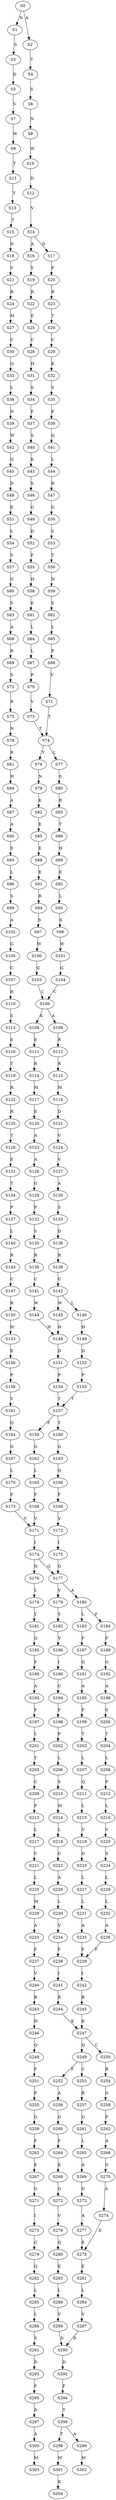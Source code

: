 strict digraph  {
	S0 -> S1 [ label = N ];
	S0 -> S2 [ label = A ];
	S1 -> S3 [ label = S ];
	S2 -> S4 [ label = T ];
	S3 -> S5 [ label = D ];
	S4 -> S6 [ label = S ];
	S5 -> S7 [ label = S ];
	S6 -> S8 [ label = N ];
	S7 -> S9 [ label = W ];
	S8 -> S10 [ label = W ];
	S9 -> S11 [ label = T ];
	S10 -> S12 [ label = D ];
	S11 -> S13 [ label = T ];
	S12 -> S14 [ label = V ];
	S13 -> S15 [ label = T ];
	S14 -> S16 [ label = A ];
	S14 -> S17 [ label = D ];
	S15 -> S18 [ label = N ];
	S16 -> S19 [ label = Y ];
	S17 -> S20 [ label = F ];
	S18 -> S21 [ label = V ];
	S19 -> S22 [ label = R ];
	S20 -> S23 [ label = R ];
	S21 -> S24 [ label = R ];
	S22 -> S25 [ label = E ];
	S23 -> S26 [ label = T ];
	S24 -> S27 [ label = M ];
	S25 -> S28 [ label = C ];
	S26 -> S29 [ label = C ];
	S27 -> S30 [ label = C ];
	S28 -> S31 [ label = H ];
	S29 -> S32 [ label = K ];
	S30 -> S33 [ label = Q ];
	S31 -> S34 [ label = S ];
	S32 -> S35 [ label = S ];
	S33 -> S36 [ label = L ];
	S34 -> S37 [ label = F ];
	S35 -> S38 [ label = P ];
	S36 -> S39 [ label = N ];
	S37 -> S40 [ label = S ];
	S38 -> S41 [ label = Q ];
	S39 -> S42 [ label = W ];
	S40 -> S43 [ label = K ];
	S41 -> S44 [ label = L ];
	S42 -> S45 [ label = Q ];
	S43 -> S46 [ label = S ];
	S44 -> S47 [ label = R ];
	S45 -> S48 [ label = D ];
	S46 -> S49 [ label = G ];
	S47 -> S50 [ label = G ];
	S48 -> S51 [ label = E ];
	S49 -> S52 [ label = D ];
	S50 -> S53 [ label = S ];
	S51 -> S54 [ label = L ];
	S52 -> S55 [ label = F ];
	S53 -> S56 [ label = T ];
	S54 -> S57 [ label = S ];
	S55 -> S58 [ label = H ];
	S56 -> S59 [ label = N ];
	S57 -> S60 [ label = G ];
	S58 -> S61 [ label = E ];
	S59 -> S62 [ label = S ];
	S60 -> S63 [ label = S ];
	S61 -> S64 [ label = L ];
	S62 -> S65 [ label = L ];
	S63 -> S66 [ label = A ];
	S64 -> S67 [ label = L ];
	S65 -> S68 [ label = P ];
	S66 -> S69 [ label = R ];
	S67 -> S70 [ label = P ];
	S68 -> S71 [ label = V ];
	S69 -> S72 [ label = S ];
	S70 -> S73 [ label = V ];
	S71 -> S74 [ label = T ];
	S72 -> S75 [ label = R ];
	S73 -> S74 [ label = T ];
	S74 -> S76 [ label = Y ];
	S74 -> S77 [ label = L ];
	S75 -> S78 [ label = N ];
	S76 -> S79 [ label = N ];
	S77 -> S80 [ label = S ];
	S78 -> S81 [ label = R ];
	S79 -> S82 [ label = K ];
	S80 -> S83 [ label = R ];
	S81 -> S84 [ label = H ];
	S82 -> S85 [ label = E ];
	S83 -> S86 [ label = T ];
	S84 -> S87 [ label = A ];
	S85 -> S88 [ label = E ];
	S86 -> S89 [ label = H ];
	S87 -> S90 [ label = A ];
	S88 -> S91 [ label = E ];
	S89 -> S92 [ label = E ];
	S90 -> S93 [ label = E ];
	S91 -> S94 [ label = R ];
	S92 -> S95 [ label = L ];
	S93 -> S96 [ label = L ];
	S94 -> S97 [ label = S ];
	S95 -> S98 [ label = S ];
	S96 -> S99 [ label = S ];
	S97 -> S100 [ label = W ];
	S98 -> S101 [ label = W ];
	S99 -> S102 [ label = A ];
	S100 -> S103 [ label = G ];
	S101 -> S104 [ label = G ];
	S102 -> S105 [ label = G ];
	S103 -> S106 [ label = C ];
	S104 -> S106 [ label = C ];
	S105 -> S107 [ label = C ];
	S106 -> S108 [ label = K ];
	S106 -> S109 [ label = A ];
	S107 -> S110 [ label = R ];
	S108 -> S111 [ label = E ];
	S109 -> S112 [ label = R ];
	S110 -> S113 [ label = S ];
	S111 -> S114 [ label = R ];
	S112 -> S115 [ label = R ];
	S113 -> S116 [ label = S ];
	S114 -> S117 [ label = M ];
	S115 -> S118 [ label = M ];
	S116 -> S119 [ label = T ];
	S117 -> S120 [ label = E ];
	S118 -> S121 [ label = D ];
	S119 -> S122 [ label = R ];
	S120 -> S123 [ label = A ];
	S121 -> S124 [ label = V ];
	S122 -> S125 [ label = R ];
	S123 -> S126 [ label = A ];
	S124 -> S127 [ label = V ];
	S125 -> S128 [ label = T ];
	S126 -> S129 [ label = G ];
	S127 -> S130 [ label = A ];
	S128 -> S131 [ label = E ];
	S129 -> S132 [ label = P ];
	S130 -> S133 [ label = S ];
	S131 -> S134 [ label = T ];
	S132 -> S135 [ label = S ];
	S133 -> S136 [ label = D ];
	S134 -> S137 [ label = P ];
	S135 -> S138 [ label = R ];
	S136 -> S139 [ label = R ];
	S137 -> S140 [ label = L ];
	S138 -> S141 [ label = C ];
	S139 -> S142 [ label = C ];
	S140 -> S143 [ label = R ];
	S141 -> S144 [ label = W ];
	S142 -> S145 [ label = W ];
	S142 -> S146 [ label = L ];
	S143 -> S147 [ label = C ];
	S144 -> S148 [ label = H ];
	S145 -> S148 [ label = H ];
	S146 -> S149 [ label = H ];
	S147 -> S150 [ label = R ];
	S148 -> S151 [ label = D ];
	S149 -> S152 [ label = D ];
	S150 -> S153 [ label = H ];
	S151 -> S154 [ label = P ];
	S152 -> S155 [ label = P ];
	S153 -> S156 [ label = E ];
	S154 -> S157 [ label = T ];
	S155 -> S157 [ label = T ];
	S156 -> S158 [ label = P ];
	S157 -> S159 [ label = F ];
	S157 -> S160 [ label = Y ];
	S158 -> S161 [ label = V ];
	S159 -> S162 [ label = G ];
	S160 -> S163 [ label = G ];
	S161 -> S164 [ label = Q ];
	S162 -> S165 [ label = L ];
	S163 -> S166 [ label = Q ];
	S164 -> S167 [ label = G ];
	S165 -> S168 [ label = F ];
	S166 -> S169 [ label = F ];
	S167 -> S170 [ label = L ];
	S168 -> S171 [ label = V ];
	S169 -> S172 [ label = V ];
	S170 -> S173 [ label = F ];
	S171 -> S174 [ label = I ];
	S172 -> S175 [ label = I ];
	S173 -> S171 [ label = V ];
	S174 -> S176 [ label = N ];
	S174 -> S177 [ label = G ];
	S175 -> S177 [ label = G ];
	S176 -> S178 [ label = L ];
	S177 -> S179 [ label = V ];
	S177 -> S180 [ label = A ];
	S178 -> S181 [ label = Y ];
	S179 -> S182 [ label = Y ];
	S180 -> S183 [ label = L ];
	S180 -> S184 [ label = F ];
	S181 -> S185 [ label = Q ];
	S182 -> S186 [ label = V ];
	S183 -> S187 [ label = F ];
	S184 -> S188 [ label = F ];
	S185 -> S189 [ label = F ];
	S186 -> S190 [ label = I ];
	S187 -> S191 [ label = G ];
	S188 -> S192 [ label = G ];
	S189 -> S193 [ label = A ];
	S190 -> S194 [ label = C ];
	S191 -> S195 [ label = A ];
	S192 -> S196 [ label = A ];
	S193 -> S197 [ label = F ];
	S194 -> S198 [ label = F ];
	S195 -> S199 [ label = F ];
	S196 -> S200 [ label = S ];
	S197 -> S201 [ label = L ];
	S198 -> S202 [ label = P ];
	S199 -> S203 [ label = T ];
	S200 -> S204 [ label = T ];
	S201 -> S205 [ label = T ];
	S202 -> S206 [ label = L ];
	S203 -> S207 [ label = L ];
	S204 -> S208 [ label = L ];
	S205 -> S209 [ label = C ];
	S206 -> S210 [ label = S ];
	S207 -> S211 [ label = Q ];
	S208 -> S212 [ label = P ];
	S209 -> S213 [ label = P ];
	S210 -> S214 [ label = M ];
	S211 -> S215 [ label = L ];
	S212 -> S216 [ label = L ];
	S213 -> S217 [ label = L ];
	S214 -> S218 [ label = L ];
	S215 -> S219 [ label = V ];
	S216 -> S220 [ label = V ];
	S217 -> S221 [ label = C ];
	S218 -> S222 [ label = C ];
	S219 -> S223 [ label = G ];
	S220 -> S224 [ label = S ];
	S221 -> S225 [ label = L ];
	S222 -> S226 [ label = A ];
	S223 -> S227 [ label = L ];
	S224 -> S228 [ label = L ];
	S225 -> S229 [ label = M ];
	S226 -> S230 [ label = L ];
	S227 -> S231 [ label = L ];
	S228 -> S232 [ label = L ];
	S229 -> S233 [ label = A ];
	S230 -> S234 [ label = V ];
	S231 -> S235 [ label = A ];
	S232 -> S236 [ label = A ];
	S233 -> S237 [ label = F ];
	S234 -> S238 [ label = F ];
	S235 -> S239 [ label = F ];
	S236 -> S239 [ label = F ];
	S237 -> S240 [ label = V ];
	S238 -> S241 [ label = I ];
	S239 -> S242 [ label = I ];
	S240 -> S243 [ label = R ];
	S241 -> S244 [ label = R ];
	S242 -> S245 [ label = R ];
	S243 -> S246 [ label = H ];
	S244 -> S247 [ label = K ];
	S245 -> S247 [ label = K ];
	S246 -> S248 [ label = Q ];
	S247 -> S249 [ label = Q ];
	S247 -> S250 [ label = C ];
	S248 -> S251 [ label = F ];
	S249 -> S252 [ label = F ];
	S249 -> S253 [ label = C ];
	S250 -> S254 [ label = R ];
	S251 -> S255 [ label = P ];
	S252 -> S256 [ label = A ];
	S253 -> S257 [ label = R ];
	S254 -> S258 [ label = G ];
	S255 -> S259 [ label = G ];
	S256 -> S260 [ label = G ];
	S257 -> S261 [ label = G ];
	S258 -> S262 [ label = F ];
	S259 -> S263 [ label = F ];
	S260 -> S264 [ label = F ];
	S261 -> S265 [ label = L ];
	S262 -> S266 [ label = A ];
	S263 -> S267 [ label = E ];
	S264 -> S268 [ label = K ];
	S265 -> S269 [ label = A ];
	S266 -> S270 [ label = G ];
	S267 -> S271 [ label = G ];
	S268 -> S272 [ label = G ];
	S269 -> S273 [ label = G ];
	S270 -> S274 [ label = A ];
	S271 -> S275 [ label = I ];
	S272 -> S276 [ label = V ];
	S273 -> S277 [ label = A ];
	S274 -> S278 [ label = E ];
	S275 -> S279 [ label = G ];
	S276 -> S280 [ label = Q ];
	S277 -> S278 [ label = E ];
	S278 -> S281 [ label = E ];
	S279 -> S282 [ label = Q ];
	S280 -> S283 [ label = E ];
	S281 -> S284 [ label = L ];
	S282 -> S285 [ label = L ];
	S283 -> S286 [ label = L ];
	S284 -> S287 [ label = V ];
	S285 -> S288 [ label = L ];
	S286 -> S289 [ label = V ];
	S287 -> S290 [ label = D ];
	S288 -> S291 [ label = S ];
	S289 -> S290 [ label = D ];
	S290 -> S292 [ label = D ];
	S291 -> S293 [ label = D ];
	S292 -> S294 [ label = F ];
	S293 -> S295 [ label = F ];
	S294 -> S296 [ label = T ];
	S295 -> S297 [ label = D ];
	S296 -> S298 [ label = T ];
	S296 -> S299 [ label = A ];
	S297 -> S300 [ label = A ];
	S298 -> S301 [ label = M ];
	S299 -> S302 [ label = M ];
	S300 -> S303 [ label = M ];
	S301 -> S304 [ label = K ];
}

